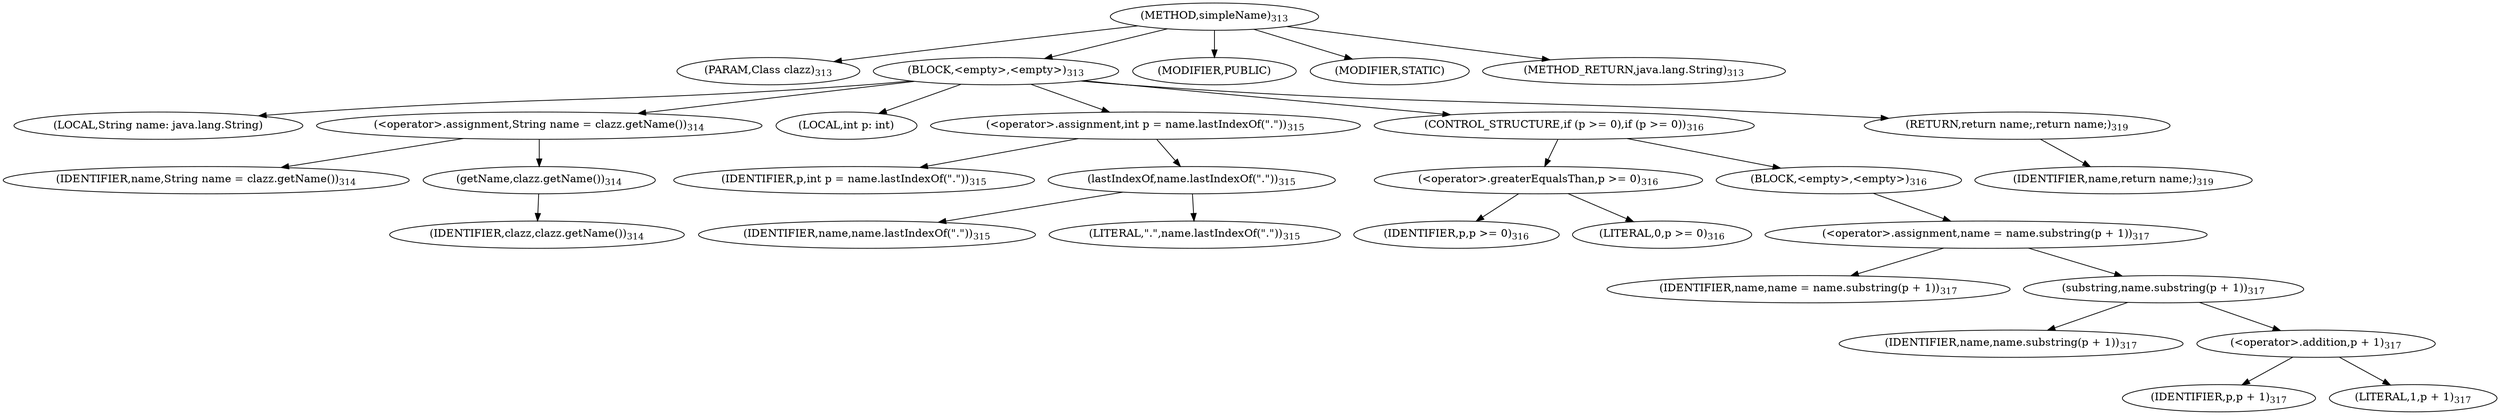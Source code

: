digraph "simpleName" {  
"977" [label = <(METHOD,simpleName)<SUB>313</SUB>> ]
"978" [label = <(PARAM,Class clazz)<SUB>313</SUB>> ]
"979" [label = <(BLOCK,&lt;empty&gt;,&lt;empty&gt;)<SUB>313</SUB>> ]
"980" [label = <(LOCAL,String name: java.lang.String)> ]
"981" [label = <(&lt;operator&gt;.assignment,String name = clazz.getName())<SUB>314</SUB>> ]
"982" [label = <(IDENTIFIER,name,String name = clazz.getName())<SUB>314</SUB>> ]
"983" [label = <(getName,clazz.getName())<SUB>314</SUB>> ]
"984" [label = <(IDENTIFIER,clazz,clazz.getName())<SUB>314</SUB>> ]
"985" [label = <(LOCAL,int p: int)> ]
"986" [label = <(&lt;operator&gt;.assignment,int p = name.lastIndexOf(&quot;.&quot;))<SUB>315</SUB>> ]
"987" [label = <(IDENTIFIER,p,int p = name.lastIndexOf(&quot;.&quot;))<SUB>315</SUB>> ]
"988" [label = <(lastIndexOf,name.lastIndexOf(&quot;.&quot;))<SUB>315</SUB>> ]
"989" [label = <(IDENTIFIER,name,name.lastIndexOf(&quot;.&quot;))<SUB>315</SUB>> ]
"990" [label = <(LITERAL,&quot;.&quot;,name.lastIndexOf(&quot;.&quot;))<SUB>315</SUB>> ]
"991" [label = <(CONTROL_STRUCTURE,if (p &gt;= 0),if (p &gt;= 0))<SUB>316</SUB>> ]
"992" [label = <(&lt;operator&gt;.greaterEqualsThan,p &gt;= 0)<SUB>316</SUB>> ]
"993" [label = <(IDENTIFIER,p,p &gt;= 0)<SUB>316</SUB>> ]
"994" [label = <(LITERAL,0,p &gt;= 0)<SUB>316</SUB>> ]
"995" [label = <(BLOCK,&lt;empty&gt;,&lt;empty&gt;)<SUB>316</SUB>> ]
"996" [label = <(&lt;operator&gt;.assignment,name = name.substring(p + 1))<SUB>317</SUB>> ]
"997" [label = <(IDENTIFIER,name,name = name.substring(p + 1))<SUB>317</SUB>> ]
"998" [label = <(substring,name.substring(p + 1))<SUB>317</SUB>> ]
"999" [label = <(IDENTIFIER,name,name.substring(p + 1))<SUB>317</SUB>> ]
"1000" [label = <(&lt;operator&gt;.addition,p + 1)<SUB>317</SUB>> ]
"1001" [label = <(IDENTIFIER,p,p + 1)<SUB>317</SUB>> ]
"1002" [label = <(LITERAL,1,p + 1)<SUB>317</SUB>> ]
"1003" [label = <(RETURN,return name;,return name;)<SUB>319</SUB>> ]
"1004" [label = <(IDENTIFIER,name,return name;)<SUB>319</SUB>> ]
"1005" [label = <(MODIFIER,PUBLIC)> ]
"1006" [label = <(MODIFIER,STATIC)> ]
"1007" [label = <(METHOD_RETURN,java.lang.String)<SUB>313</SUB>> ]
  "977" -> "978" 
  "977" -> "979" 
  "977" -> "1005" 
  "977" -> "1006" 
  "977" -> "1007" 
  "979" -> "980" 
  "979" -> "981" 
  "979" -> "985" 
  "979" -> "986" 
  "979" -> "991" 
  "979" -> "1003" 
  "981" -> "982" 
  "981" -> "983" 
  "983" -> "984" 
  "986" -> "987" 
  "986" -> "988" 
  "988" -> "989" 
  "988" -> "990" 
  "991" -> "992" 
  "991" -> "995" 
  "992" -> "993" 
  "992" -> "994" 
  "995" -> "996" 
  "996" -> "997" 
  "996" -> "998" 
  "998" -> "999" 
  "998" -> "1000" 
  "1000" -> "1001" 
  "1000" -> "1002" 
  "1003" -> "1004" 
}
